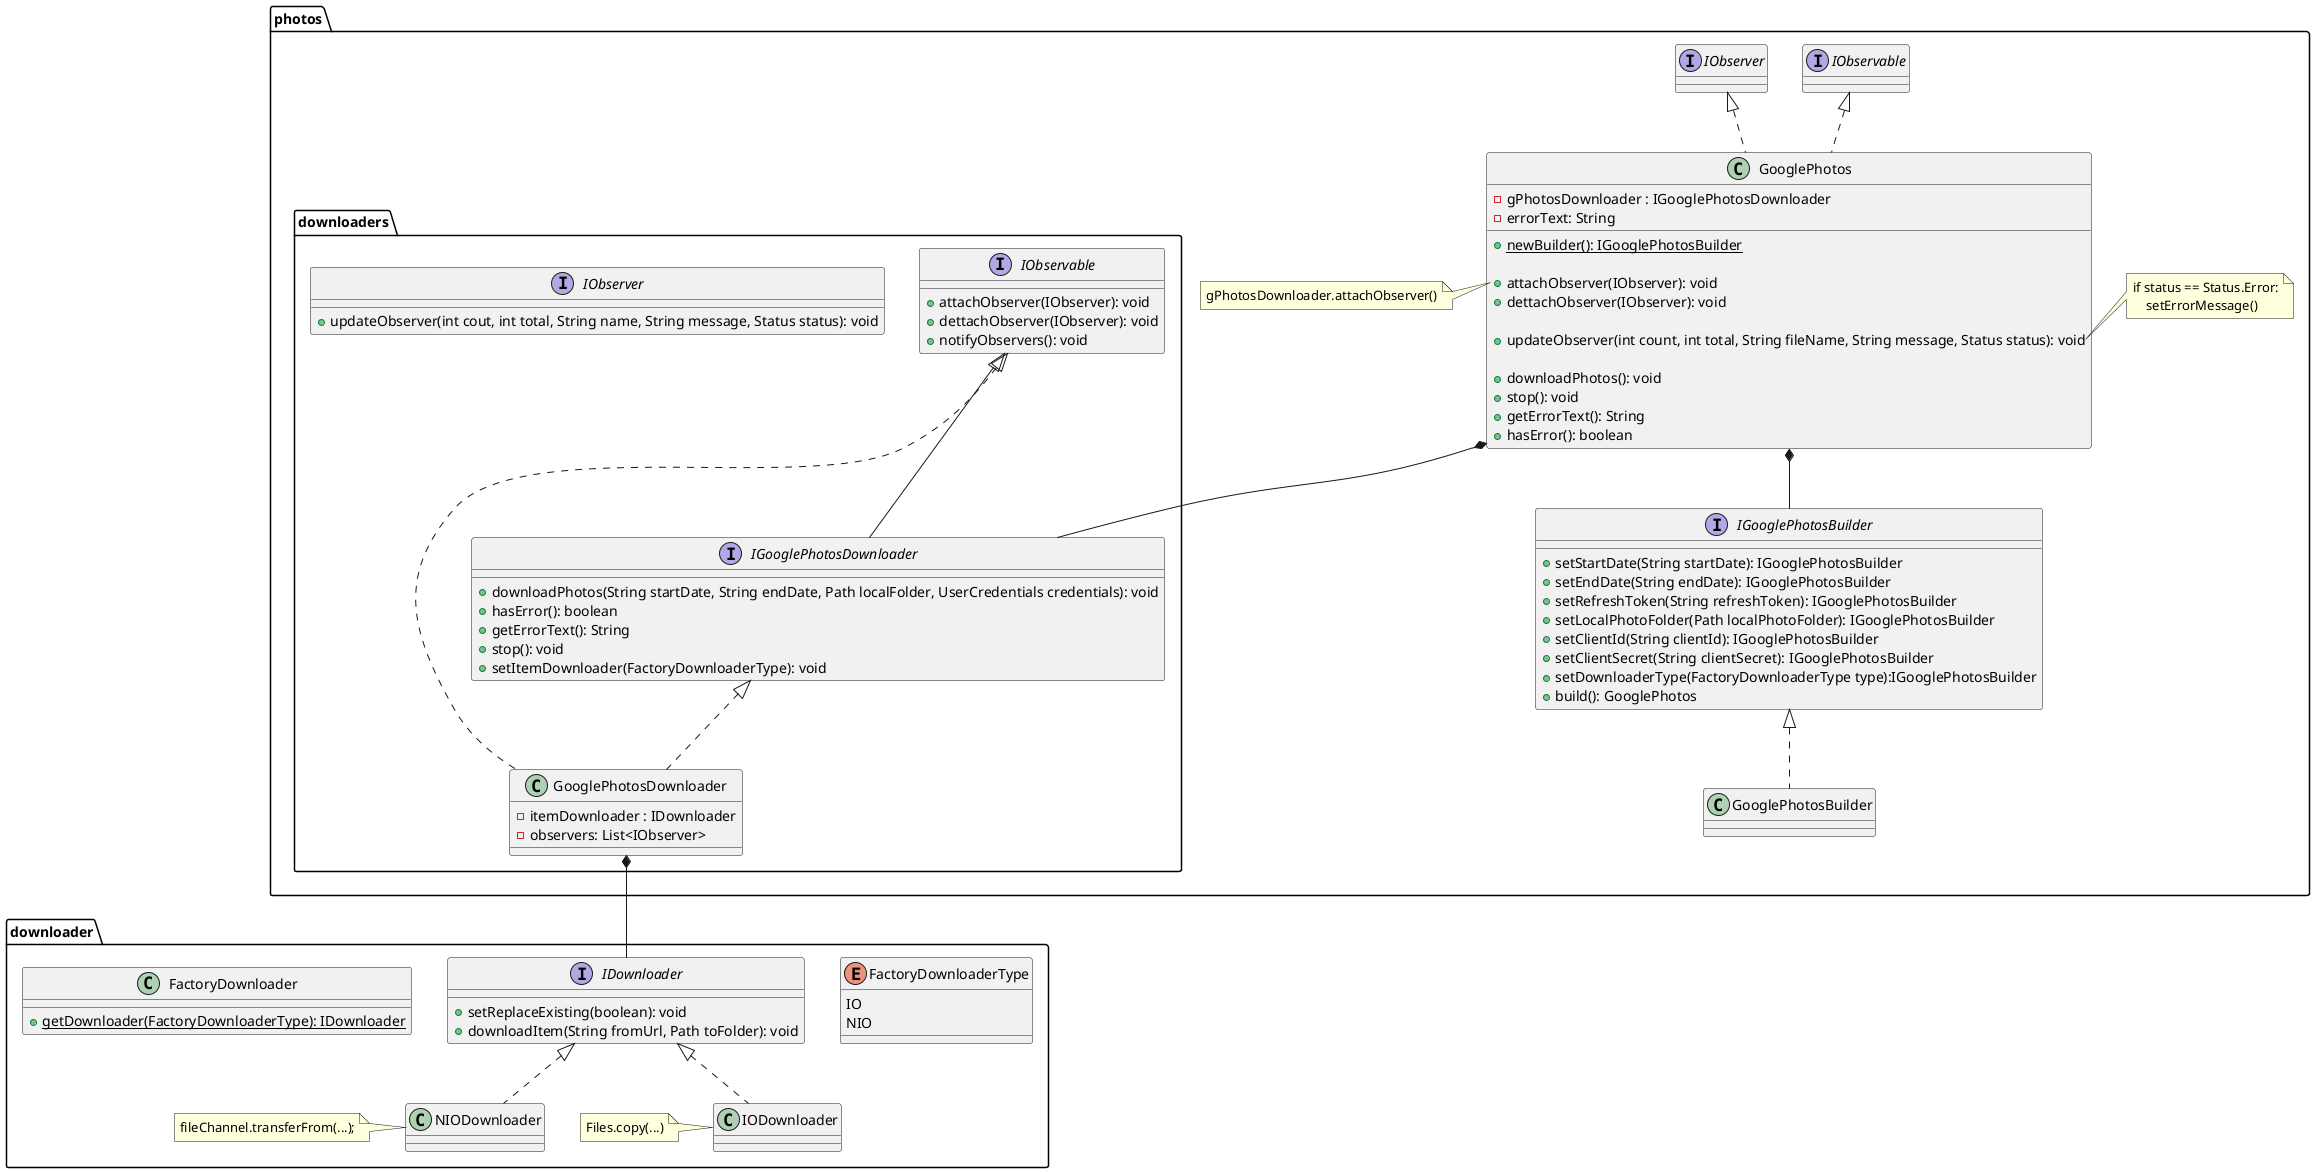 @startuml

package "downloader" {
    enum FactoryDownloaderType {
        IO
        NIO
    }

    interface IDownloader {
        +setReplaceExisting(boolean): void
        +downloadItem(String fromUrl, Path toFolder): void
    }

    class FactoryDownloader {
        {static} +getDownloader(FactoryDownloaderType): IDownloader
    }

    class IODownloader implements IDownloader
    note left of IODownloader: Files.copy(...)

    class NIODownloader implements IDownloader
    note left of NIODownloader
        fileChannel.transferFrom(...);
    end note
}

package "photos" {
    interface IGooglePhotosBuilder {
        +setStartDate(String startDate): IGooglePhotosBuilder
        +setEndDate(String endDate): IGooglePhotosBuilder
        +setRefreshToken(String refreshToken): IGooglePhotosBuilder
        +setLocalPhotoFolder(Path localPhotoFolder): IGooglePhotosBuilder
        +setClientId(String clientId): IGooglePhotosBuilder
        +setClientSecret(String clientSecret): IGooglePhotosBuilder
        +setDownloaderType(FactoryDownloaderType type):IGooglePhotosBuilder
        +build(): GooglePhotos
    }

    class GooglePhotosBuilder implements IGooglePhotosBuilder {
    }

    class GooglePhotos implements IObservable, IObserver {
        - gPhotosDownloader : IGooglePhotosDownloader
        - errorText: String

        {static}+ newBuilder(): IGooglePhotosBuilder

        +attachObserver(IObserver): void
        +dettachObserver(IObserver): void

        +updateObserver(int count, int total, String fileName, String message, Status status): void

        + downloadPhotos(): void
        + stop(): void
        + getErrorText(): String
        + hasError(): boolean
    }

    note left of GooglePhotos::attachObserver
        gPhotosDownloader.attachObserver()
    end note

    note right of GooglePhotos::updateObserver
        if status == Status.Error:
            setErrorMessage()
    end note

    package downloaders {
        interface IGooglePhotosDownloader extends IObservable {
            +downloadPhotos(String startDate, String endDate, Path localFolder, UserCredentials credentials): void
            +hasError(): boolean
            +getErrorText(): String
            +stop(): void
            +setItemDownloader(FactoryDownloaderType): void
        }

        class GooglePhotosDownloader implements IGooglePhotosDownloader, IObservable {
            - itemDownloader : IDownloader
            - observers: List<IObserver>
        }

        GooglePhotosDownloader *-- IDownloader

        interface IObservable {
            +attachObserver(IObserver): void
            +dettachObserver(IObserver): void
            +notifyObservers(): void
        }
        interface IObserver {
            +updateObserver(int cout, int total, String name, String message, Status status): void
        }
    }

    GooglePhotos *-- IGooglePhotosDownloader
    GooglePhotos *-- IGooglePhotosBuilder
}

@enduml

